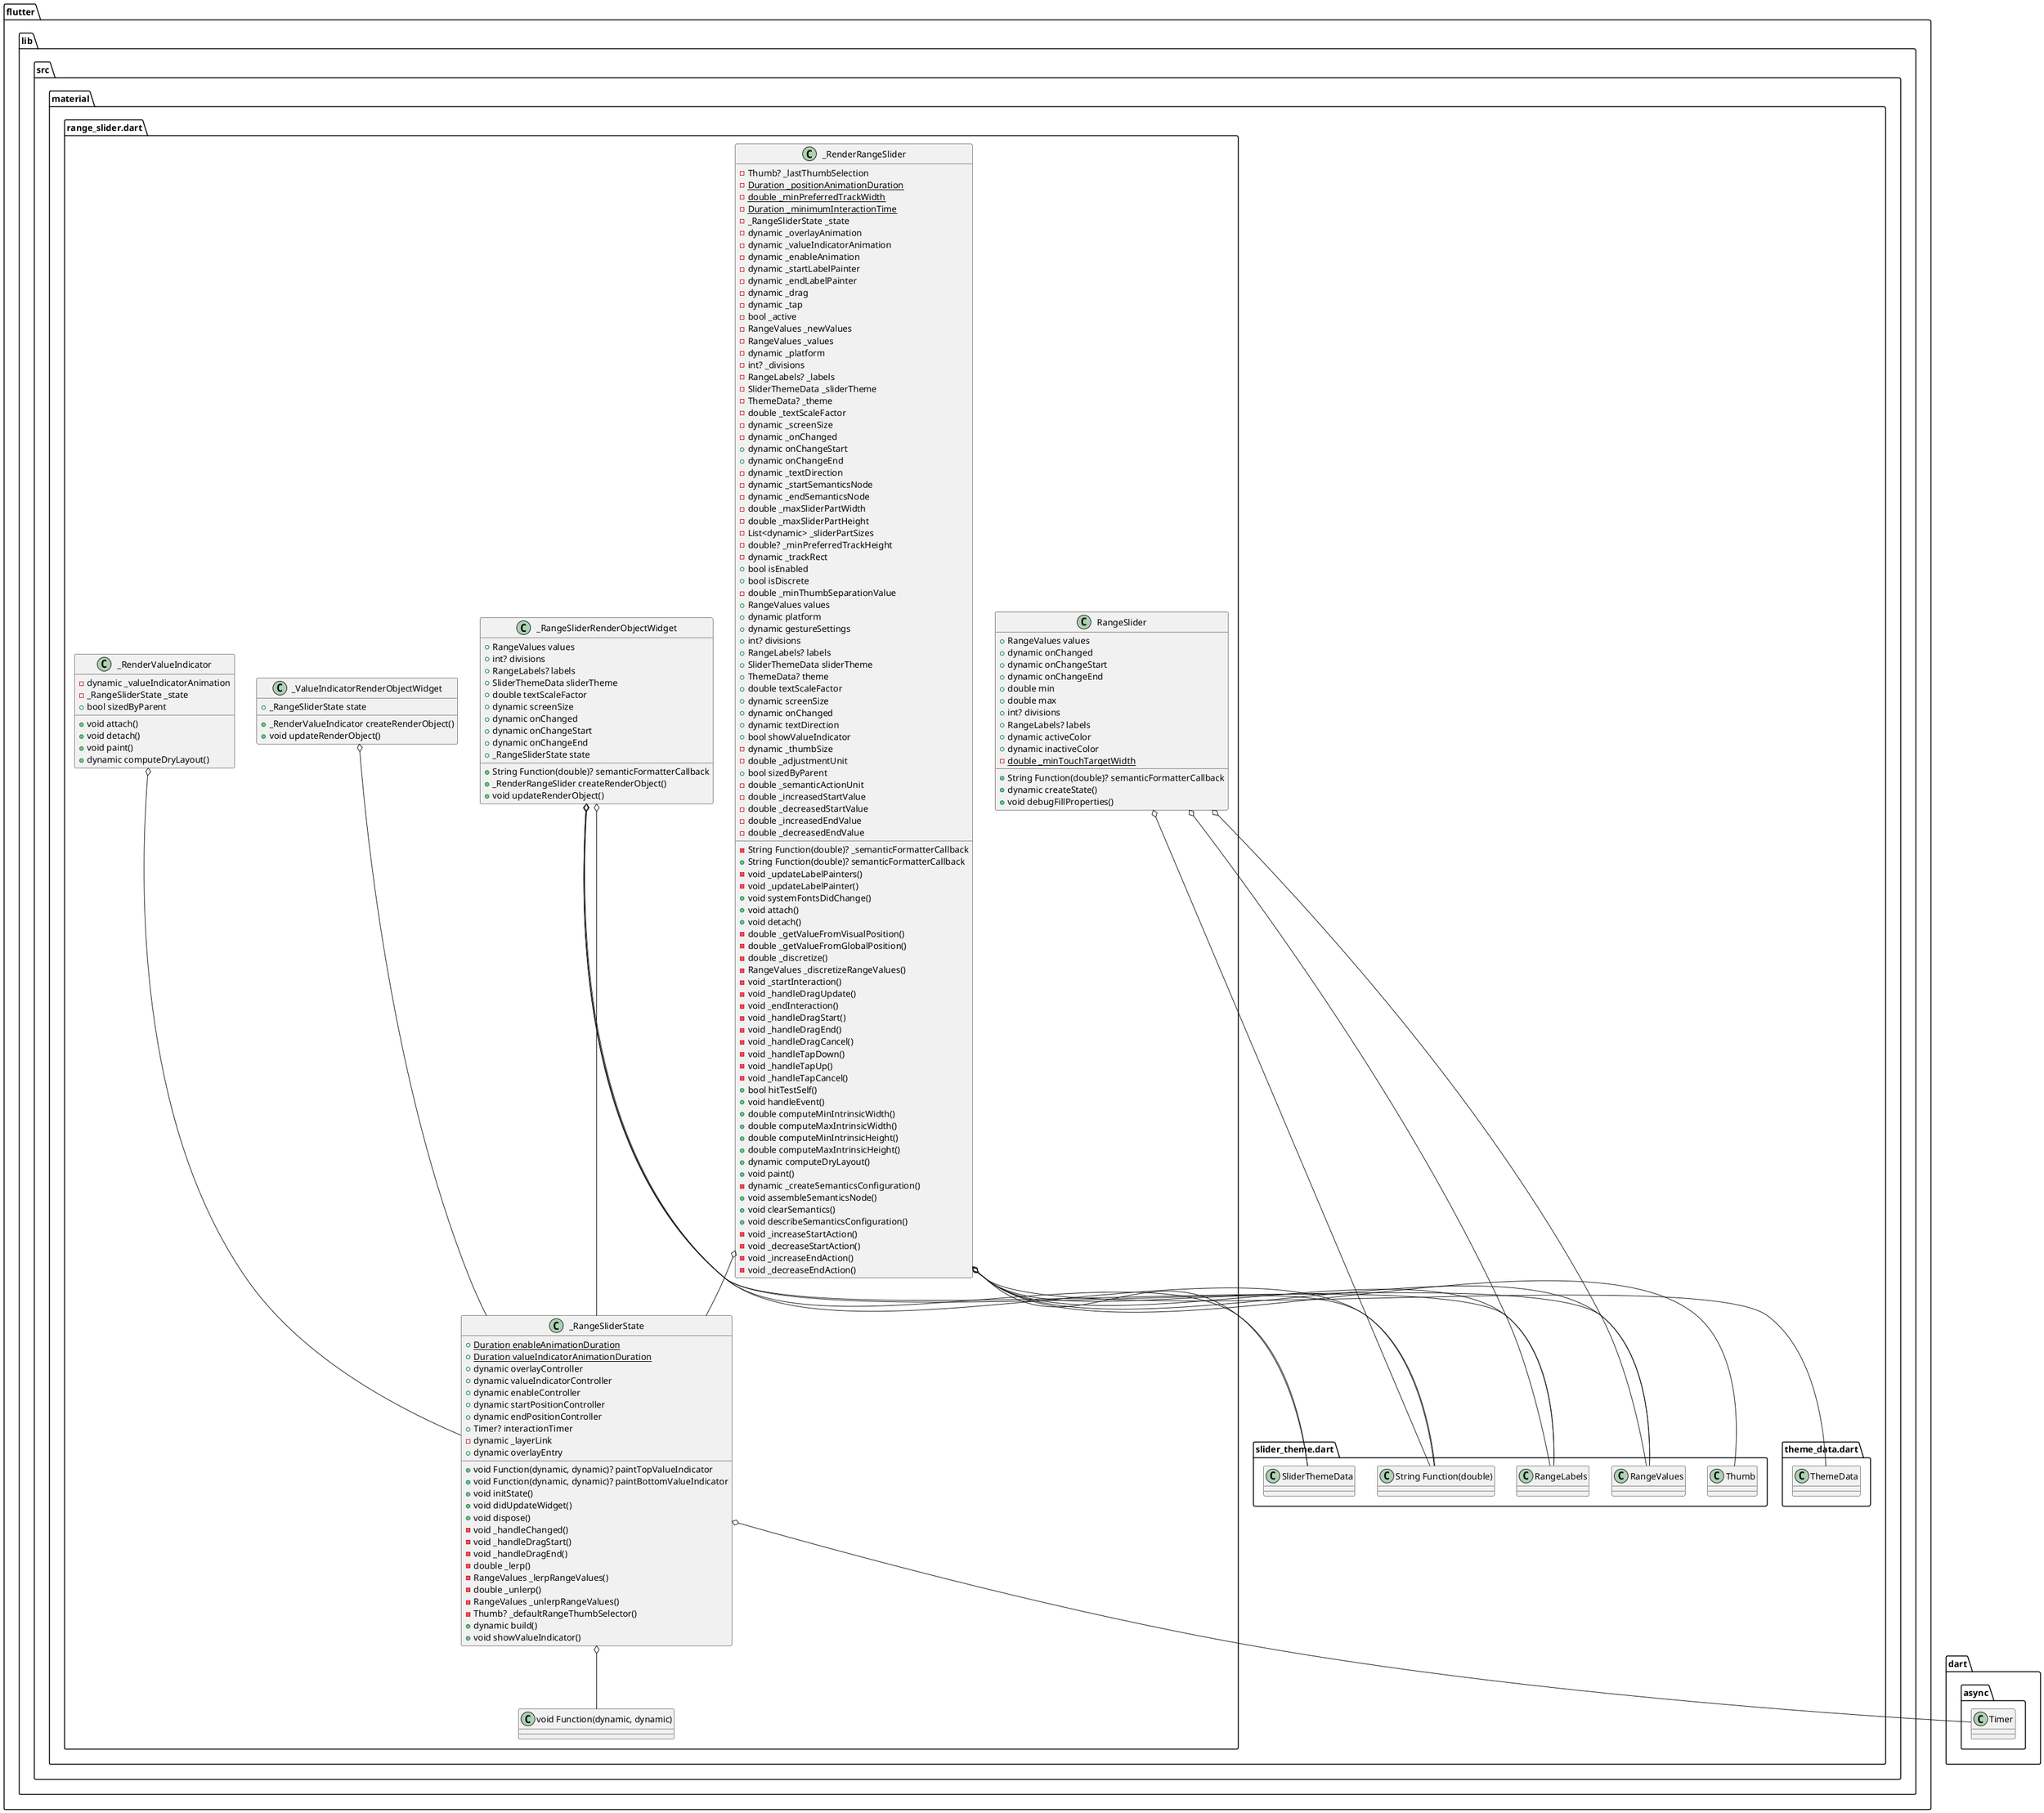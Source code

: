 @startuml
set namespaceSeparator ::

class "flutter::lib::src::material::range_slider.dart::RangeSlider" {
  +RangeValues values
  +dynamic onChanged
  +dynamic onChangeStart
  +dynamic onChangeEnd
  +double min
  +double max
  +int? divisions
  +RangeLabels? labels
  +dynamic activeColor
  +dynamic inactiveColor
  +String Function(double)? semanticFormatterCallback
  {static} -double _minTouchTargetWidth
  +dynamic createState()
  +void debugFillProperties()
}

"flutter::lib::src::material::range_slider.dart::RangeSlider" o-- "flutter::lib::src::material::slider_theme.dart::RangeValues"
"flutter::lib::src::material::range_slider.dart::RangeSlider" o-- "flutter::lib::src::material::slider_theme.dart::RangeLabels"
"flutter::lib::src::material::range_slider.dart::RangeSlider" o-- "flutter::lib::src::material::slider_theme.dart::String Function(double)"

class "flutter::lib::src::material::range_slider.dart::_RangeSliderState" {
  {static} +Duration enableAnimationDuration
  {static} +Duration valueIndicatorAnimationDuration
  +dynamic overlayController
  +dynamic valueIndicatorController
  +dynamic enableController
  +dynamic startPositionController
  +dynamic endPositionController
  +Timer? interactionTimer
  +void Function(dynamic, dynamic)? paintTopValueIndicator
  +void Function(dynamic, dynamic)? paintBottomValueIndicator
  -dynamic _layerLink
  +dynamic overlayEntry
  +void initState()
  +void didUpdateWidget()
  +void dispose()
  -void _handleChanged()
  -void _handleDragStart()
  -void _handleDragEnd()
  -double _lerp()
  -RangeValues _lerpRangeValues()
  -double _unlerp()
  -RangeValues _unlerpRangeValues()
  -Thumb? _defaultRangeThumbSelector()
  +dynamic build()
  +void showValueIndicator()
}

"flutter::lib::src::material::range_slider.dart::_RangeSliderState" o-- "dart::async::Timer"
"flutter::lib::src::material::range_slider.dart::_RangeSliderState" o-- "flutter::lib::src::material::range_slider.dart::void Function(dynamic, dynamic)"

class "flutter::lib::src::material::range_slider.dart::_RangeSliderRenderObjectWidget" {
  +RangeValues values
  +int? divisions
  +RangeLabels? labels
  +SliderThemeData sliderTheme
  +double textScaleFactor
  +dynamic screenSize
  +dynamic onChanged
  +dynamic onChangeStart
  +dynamic onChangeEnd
  +String Function(double)? semanticFormatterCallback
  +_RangeSliderState state
  +_RenderRangeSlider createRenderObject()
  +void updateRenderObject()
}

"flutter::lib::src::material::range_slider.dart::_RangeSliderRenderObjectWidget" o-- "flutter::lib::src::material::slider_theme.dart::RangeValues"
"flutter::lib::src::material::range_slider.dart::_RangeSliderRenderObjectWidget" o-- "flutter::lib::src::material::slider_theme.dart::RangeLabels"
"flutter::lib::src::material::range_slider.dart::_RangeSliderRenderObjectWidget" o-- "flutter::lib::src::material::slider_theme.dart::SliderThemeData"
"flutter::lib::src::material::range_slider.dart::_RangeSliderRenderObjectWidget" o-- "flutter::lib::src::material::slider_theme.dart::String Function(double)"
"flutter::lib::src::material::range_slider.dart::_RangeSliderRenderObjectWidget" o-- "flutter::lib::src::material::range_slider.dart::_RangeSliderState"

class "flutter::lib::src::material::range_slider.dart::_RenderRangeSlider" {
  -Thumb? _lastThumbSelection
  {static} -Duration _positionAnimationDuration
  {static} -double _minPreferredTrackWidth
  {static} -Duration _minimumInteractionTime
  -_RangeSliderState _state
  -dynamic _overlayAnimation
  -dynamic _valueIndicatorAnimation
  -dynamic _enableAnimation
  -dynamic _startLabelPainter
  -dynamic _endLabelPainter
  -dynamic _drag
  -dynamic _tap
  -bool _active
  -RangeValues _newValues
  -RangeValues _values
  -dynamic _platform
  -String Function(double)? _semanticFormatterCallback
  -int? _divisions
  -RangeLabels? _labels
  -SliderThemeData _sliderTheme
  -ThemeData? _theme
  -double _textScaleFactor
  -dynamic _screenSize
  -dynamic _onChanged
  +dynamic onChangeStart
  +dynamic onChangeEnd
  -dynamic _textDirection
  -dynamic _startSemanticsNode
  -dynamic _endSemanticsNode
  -double _maxSliderPartWidth
  -double _maxSliderPartHeight
  -List<dynamic> _sliderPartSizes
  -double? _minPreferredTrackHeight
  -dynamic _trackRect
  +bool isEnabled
  +bool isDiscrete
  -double _minThumbSeparationValue
  +RangeValues values
  +dynamic platform
  +dynamic gestureSettings
  +String Function(double)? semanticFormatterCallback
  +int? divisions
  +RangeLabels? labels
  +SliderThemeData sliderTheme
  +ThemeData? theme
  +double textScaleFactor
  +dynamic screenSize
  +dynamic onChanged
  +dynamic textDirection
  +bool showValueIndicator
  -dynamic _thumbSize
  -double _adjustmentUnit
  +bool sizedByParent
  -double _semanticActionUnit
  -double _increasedStartValue
  -double _decreasedStartValue
  -double _increasedEndValue
  -double _decreasedEndValue
  -void _updateLabelPainters()
  -void _updateLabelPainter()
  +void systemFontsDidChange()
  +void attach()
  +void detach()
  -double _getValueFromVisualPosition()
  -double _getValueFromGlobalPosition()
  -double _discretize()
  -RangeValues _discretizeRangeValues()
  -void _startInteraction()
  -void _handleDragUpdate()
  -void _endInteraction()
  -void _handleDragStart()
  -void _handleDragEnd()
  -void _handleDragCancel()
  -void _handleTapDown()
  -void _handleTapUp()
  -void _handleTapCancel()
  +bool hitTestSelf()
  +void handleEvent()
  +double computeMinIntrinsicWidth()
  +double computeMaxIntrinsicWidth()
  +double computeMinIntrinsicHeight()
  +double computeMaxIntrinsicHeight()
  +dynamic computeDryLayout()
  +void paint()
  -dynamic _createSemanticsConfiguration()
  +void assembleSemanticsNode()
  +void clearSemantics()
  +void describeSemanticsConfiguration()
  -void _increaseStartAction()
  -void _decreaseStartAction()
  -void _increaseEndAction()
  -void _decreaseEndAction()
}

"flutter::lib::src::material::range_slider.dart::_RenderRangeSlider" o-- "flutter::lib::src::material::slider_theme.dart::Thumb"
"flutter::lib::src::material::range_slider.dart::_RenderRangeSlider" o-- "flutter::lib::src::material::range_slider.dart::_RangeSliderState"
"flutter::lib::src::material::range_slider.dart::_RenderRangeSlider" o-- "flutter::lib::src::material::slider_theme.dart::RangeValues"
"flutter::lib::src::material::range_slider.dart::_RenderRangeSlider" o-- "flutter::lib::src::material::slider_theme.dart::String Function(double)"
"flutter::lib::src::material::range_slider.dart::_RenderRangeSlider" o-- "flutter::lib::src::material::slider_theme.dart::RangeLabels"
"flutter::lib::src::material::range_slider.dart::_RenderRangeSlider" o-- "flutter::lib::src::material::slider_theme.dart::SliderThemeData"
"flutter::lib::src::material::range_slider.dart::_RenderRangeSlider" o-- "flutter::lib::src::material::theme_data.dart::ThemeData"

class "flutter::lib::src::material::range_slider.dart::_ValueIndicatorRenderObjectWidget" {
  +_RangeSliderState state
  +_RenderValueIndicator createRenderObject()
  +void updateRenderObject()
}

"flutter::lib::src::material::range_slider.dart::_ValueIndicatorRenderObjectWidget" o-- "flutter::lib::src::material::range_slider.dart::_RangeSliderState"

class "flutter::lib::src::material::range_slider.dart::_RenderValueIndicator" {
  -dynamic _valueIndicatorAnimation
  -_RangeSliderState _state
  +bool sizedByParent
  +void attach()
  +void detach()
  +void paint()
  +dynamic computeDryLayout()
}

"flutter::lib::src::material::range_slider.dart::_RenderValueIndicator" o-- "flutter::lib::src::material::range_slider.dart::_RangeSliderState"


@enduml